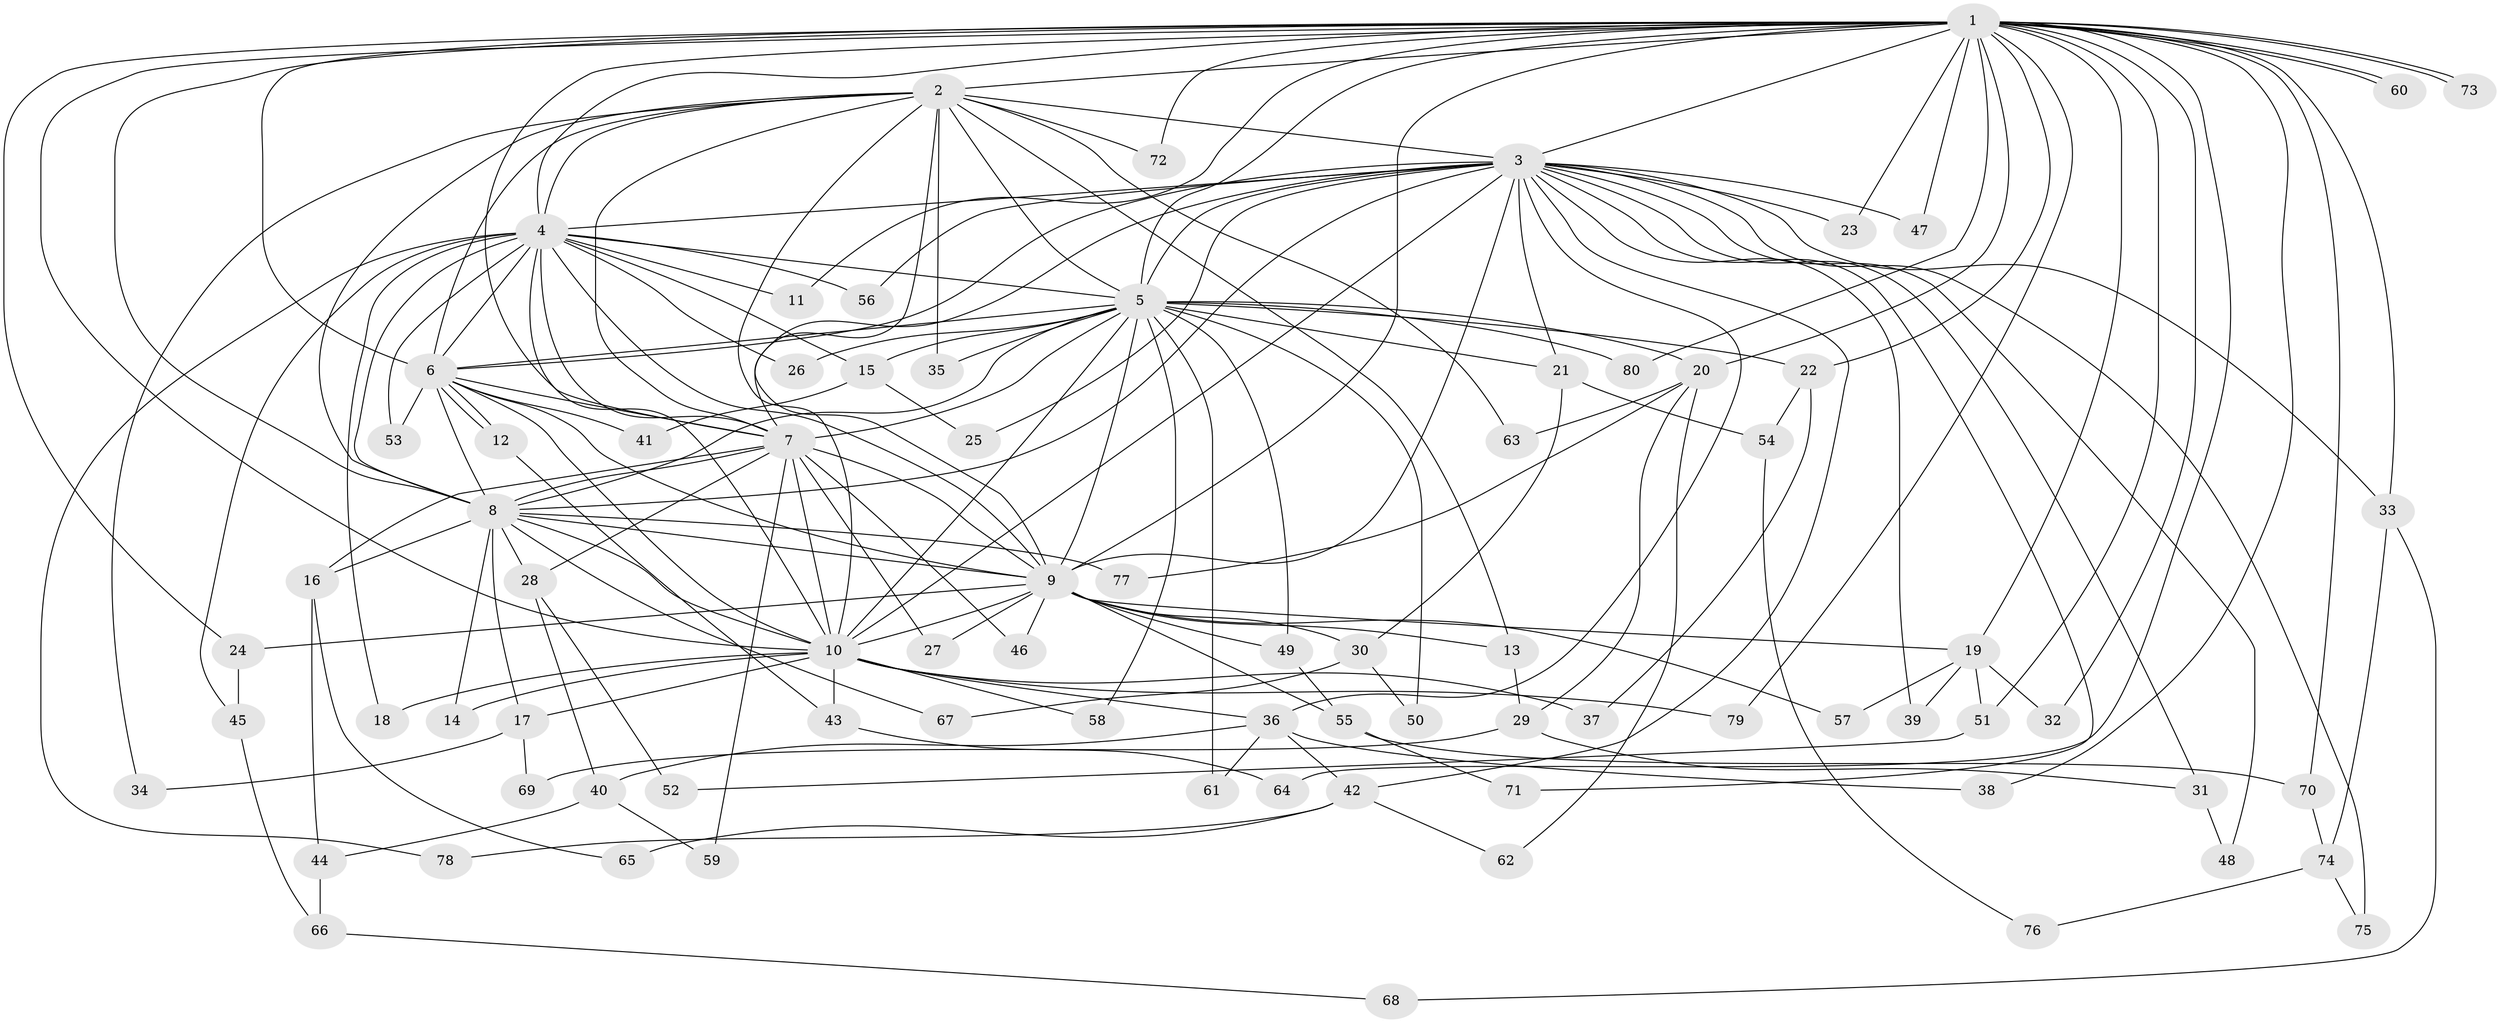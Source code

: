 // coarse degree distribution, {8: 0.020833333333333332, 10: 0.020833333333333332, 2: 0.4583333333333333, 3: 0.16666666666666666, 1: 0.16666666666666666, 5: 0.020833333333333332, 4: 0.08333333333333333, 6: 0.020833333333333332, 26: 0.020833333333333332, 23: 0.020833333333333332}
// Generated by graph-tools (version 1.1) at 2025/48/03/04/25 21:48:06]
// undirected, 80 vertices, 185 edges
graph export_dot {
graph [start="1"]
  node [color=gray90,style=filled];
  1;
  2;
  3;
  4;
  5;
  6;
  7;
  8;
  9;
  10;
  11;
  12;
  13;
  14;
  15;
  16;
  17;
  18;
  19;
  20;
  21;
  22;
  23;
  24;
  25;
  26;
  27;
  28;
  29;
  30;
  31;
  32;
  33;
  34;
  35;
  36;
  37;
  38;
  39;
  40;
  41;
  42;
  43;
  44;
  45;
  46;
  47;
  48;
  49;
  50;
  51;
  52;
  53;
  54;
  55;
  56;
  57;
  58;
  59;
  60;
  61;
  62;
  63;
  64;
  65;
  66;
  67;
  68;
  69;
  70;
  71;
  72;
  73;
  74;
  75;
  76;
  77;
  78;
  79;
  80;
  1 -- 2;
  1 -- 3;
  1 -- 4;
  1 -- 5;
  1 -- 6;
  1 -- 7;
  1 -- 8;
  1 -- 9;
  1 -- 10;
  1 -- 11;
  1 -- 19;
  1 -- 20;
  1 -- 22;
  1 -- 23;
  1 -- 24;
  1 -- 32;
  1 -- 33;
  1 -- 38;
  1 -- 47;
  1 -- 51;
  1 -- 60;
  1 -- 60;
  1 -- 64;
  1 -- 70;
  1 -- 72;
  1 -- 73;
  1 -- 73;
  1 -- 79;
  1 -- 80;
  2 -- 3;
  2 -- 4;
  2 -- 5;
  2 -- 6;
  2 -- 7;
  2 -- 8;
  2 -- 9;
  2 -- 10;
  2 -- 13;
  2 -- 34;
  2 -- 35;
  2 -- 63;
  2 -- 72;
  3 -- 4;
  3 -- 5;
  3 -- 6;
  3 -- 7;
  3 -- 8;
  3 -- 9;
  3 -- 10;
  3 -- 21;
  3 -- 23;
  3 -- 25;
  3 -- 31;
  3 -- 33;
  3 -- 36;
  3 -- 39;
  3 -- 42;
  3 -- 47;
  3 -- 48;
  3 -- 56;
  3 -- 71;
  3 -- 75;
  4 -- 5;
  4 -- 6;
  4 -- 7;
  4 -- 8;
  4 -- 9;
  4 -- 10;
  4 -- 11;
  4 -- 15;
  4 -- 18;
  4 -- 26;
  4 -- 45;
  4 -- 53;
  4 -- 56;
  4 -- 78;
  5 -- 6;
  5 -- 7;
  5 -- 8;
  5 -- 9;
  5 -- 10;
  5 -- 15;
  5 -- 20;
  5 -- 21;
  5 -- 22;
  5 -- 26;
  5 -- 35;
  5 -- 49;
  5 -- 50;
  5 -- 58;
  5 -- 61;
  5 -- 80;
  6 -- 7;
  6 -- 8;
  6 -- 9;
  6 -- 10;
  6 -- 12;
  6 -- 12;
  6 -- 41;
  6 -- 53;
  7 -- 8;
  7 -- 9;
  7 -- 10;
  7 -- 16;
  7 -- 27;
  7 -- 28;
  7 -- 46;
  7 -- 59;
  8 -- 9;
  8 -- 10;
  8 -- 14;
  8 -- 16;
  8 -- 17;
  8 -- 28;
  8 -- 67;
  8 -- 77;
  9 -- 10;
  9 -- 13;
  9 -- 19;
  9 -- 24;
  9 -- 27;
  9 -- 30;
  9 -- 46;
  9 -- 49;
  9 -- 55;
  9 -- 57;
  10 -- 14;
  10 -- 17;
  10 -- 18;
  10 -- 36;
  10 -- 37;
  10 -- 43;
  10 -- 58;
  10 -- 79;
  12 -- 43;
  13 -- 29;
  15 -- 25;
  15 -- 41;
  16 -- 44;
  16 -- 65;
  17 -- 34;
  17 -- 69;
  19 -- 32;
  19 -- 39;
  19 -- 51;
  19 -- 57;
  20 -- 29;
  20 -- 62;
  20 -- 63;
  20 -- 77;
  21 -- 30;
  21 -- 54;
  22 -- 37;
  22 -- 54;
  24 -- 45;
  28 -- 40;
  28 -- 52;
  29 -- 31;
  29 -- 69;
  30 -- 50;
  30 -- 67;
  31 -- 48;
  33 -- 68;
  33 -- 74;
  36 -- 38;
  36 -- 40;
  36 -- 42;
  36 -- 61;
  40 -- 44;
  40 -- 59;
  42 -- 62;
  42 -- 65;
  42 -- 78;
  43 -- 64;
  44 -- 66;
  45 -- 66;
  49 -- 55;
  51 -- 52;
  54 -- 76;
  55 -- 70;
  55 -- 71;
  66 -- 68;
  70 -- 74;
  74 -- 75;
  74 -- 76;
}
